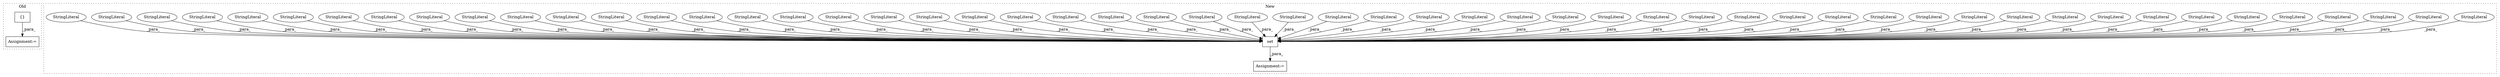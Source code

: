 digraph G {
subgraph cluster0 {
1 [label="{}" a="4" s="132,461" l="1,1" shape="box"];
3 [label="Assignment:=" a="7" s="119" l="1" shape="box"];
label = "Old";
style="dotted";
}
subgraph cluster1 {
2 [label="set" a="32" s="120,803" l="4,1" shape="box"];
4 [label="Assignment:=" a="7" s="824" l="13" shape="box"];
5 [label="StringLiteral" a="45" s="131" l="7" shape="ellipse"];
6 [label="StringLiteral" a="45" s="711" l="8" shape="ellipse"];
7 [label="StringLiteral" a="45" s="740" l="5" shape="ellipse"];
8 [label="StringLiteral" a="45" s="642" l="6" shape="ellipse"];
9 [label="StringLiteral" a="45" s="696" l="4" shape="ellipse"];
10 [label="StringLiteral" a="45" s="746" l="11" shape="ellipse"];
11 [label="StringLiteral" a="45" s="482" l="5" shape="ellipse"];
12 [label="StringLiteral" a="45" s="152" l="18" shape="ellipse"];
13 [label="StringLiteral" a="45" s="189" l="9" shape="ellipse"];
14 [label="StringLiteral" a="45" s="549" l="9" shape="ellipse"];
15 [label="StringLiteral" a="45" s="495" l="9" shape="ellipse"];
16 [label="StringLiteral" a="45" s="139" l="12" shape="ellipse"];
17 [label="StringLiteral" a="45" s="228" l="7" shape="ellipse"];
18 [label="StringLiteral" a="45" s="465" l="7" shape="ellipse"];
19 [label="StringLiteral" a="45" s="795" l="8" shape="ellipse"];
20 [label="StringLiteral" a="45" s="767" l="9" shape="ellipse"];
21 [label="StringLiteral" a="45" s="571" l="12" shape="ellipse"];
22 [label="StringLiteral" a="45" s="459" l="5" shape="ellipse"];
23 [label="StringLiteral" a="45" s="354" l="9" shape="ellipse"];
24 [label="StringLiteral" a="45" s="649" l="13" shape="ellipse"];
25 [label="StringLiteral" a="45" s="449" l="9" shape="ellipse"];
26 [label="StringLiteral" a="45" s="526" l="13" shape="ellipse"];
27 [label="StringLiteral" a="45" s="312" l="6" shape="ellipse"];
28 [label="StringLiteral" a="45" s="303" l="8" shape="ellipse"];
29 [label="StringLiteral" a="45" s="337" l="8" shape="ellipse"];
30 [label="StringLiteral" a="45" s="283" l="9" shape="ellipse"];
31 [label="StringLiteral" a="45" s="515" l="10" shape="ellipse"];
32 [label="StringLiteral" a="45" s="293" l="9" shape="ellipse"];
33 [label="StringLiteral" a="45" s="669" l="4" shape="ellipse"];
34 [label="StringLiteral" a="45" s="236" l="5" shape="ellipse"];
35 [label="StringLiteral" a="45" s="319" l="9" shape="ellipse"];
36 [label="StringLiteral" a="45" s="685" l="10" shape="ellipse"];
37 [label="StringLiteral" a="45" s="730" l="9" shape="ellipse"];
38 [label="StringLiteral" a="45" s="242" l="8" shape="ellipse"];
39 [label="StringLiteral" a="45" s="434" l="5" shape="ellipse"];
40 [label="StringLiteral" a="45" s="540" l="8" shape="ellipse"];
41 [label="StringLiteral" a="45" s="614" l="9" shape="ellipse"];
42 [label="StringLiteral" a="45" s="406" l="6" shape="ellipse"];
43 [label="StringLiteral" a="45" s="329" l="7" shape="ellipse"];
44 [label="StringLiteral" a="45" s="413" l="5" shape="ellipse"];
45 [label="StringLiteral" a="45" s="199" l="5" shape="ellipse"];
46 [label="StringLiteral" a="45" s="624" l="10" shape="ellipse"];
47 [label="StringLiteral" a="45" s="488" l="6" shape="ellipse"];
48 [label="StringLiteral" a="45" s="428" l="5" shape="ellipse"];
49 [label="StringLiteral" a="45" s="364" l="10" shape="ellipse"];
50 [label="StringLiteral" a="45" s="473" l="8" shape="ellipse"];
51 [label="StringLiteral" a="45" s="606" l="7" shape="ellipse"];
52 [label="StringLiteral" a="45" s="205" l="10" shape="ellipse"];
53 [label="StringLiteral" a="45" s="440" l="8" shape="ellipse"];
54 [label="StringLiteral" a="45" s="251" l="11" shape="ellipse"];
55 [label="StringLiteral" a="45" s="419" l="8" shape="ellipse"];
56 [label="StringLiteral" a="45" s="171" l="17" shape="ellipse"];
57 [label="StringLiteral" a="45" s="787" l="7" shape="ellipse"];
58 [label="StringLiteral" a="45" s="263" l="8" shape="ellipse"];
label = "New";
style="dotted";
}
1 -> 3 [label="_para_"];
2 -> 4 [label="_para_"];
5 -> 2 [label="_para_"];
6 -> 2 [label="_para_"];
7 -> 2 [label="_para_"];
8 -> 2 [label="_para_"];
9 -> 2 [label="_para_"];
10 -> 2 [label="_para_"];
11 -> 2 [label="_para_"];
12 -> 2 [label="_para_"];
13 -> 2 [label="_para_"];
14 -> 2 [label="_para_"];
15 -> 2 [label="_para_"];
16 -> 2 [label="_para_"];
17 -> 2 [label="_para_"];
18 -> 2 [label="_para_"];
19 -> 2 [label="_para_"];
20 -> 2 [label="_para_"];
21 -> 2 [label="_para_"];
22 -> 2 [label="_para_"];
23 -> 2 [label="_para_"];
24 -> 2 [label="_para_"];
25 -> 2 [label="_para_"];
26 -> 2 [label="_para_"];
27 -> 2 [label="_para_"];
28 -> 2 [label="_para_"];
29 -> 2 [label="_para_"];
30 -> 2 [label="_para_"];
31 -> 2 [label="_para_"];
32 -> 2 [label="_para_"];
33 -> 2 [label="_para_"];
34 -> 2 [label="_para_"];
35 -> 2 [label="_para_"];
36 -> 2 [label="_para_"];
37 -> 2 [label="_para_"];
38 -> 2 [label="_para_"];
39 -> 2 [label="_para_"];
40 -> 2 [label="_para_"];
41 -> 2 [label="_para_"];
42 -> 2 [label="_para_"];
43 -> 2 [label="_para_"];
44 -> 2 [label="_para_"];
45 -> 2 [label="_para_"];
46 -> 2 [label="_para_"];
47 -> 2 [label="_para_"];
48 -> 2 [label="_para_"];
49 -> 2 [label="_para_"];
50 -> 2 [label="_para_"];
51 -> 2 [label="_para_"];
52 -> 2 [label="_para_"];
53 -> 2 [label="_para_"];
54 -> 2 [label="_para_"];
55 -> 2 [label="_para_"];
56 -> 2 [label="_para_"];
57 -> 2 [label="_para_"];
58 -> 2 [label="_para_"];
}